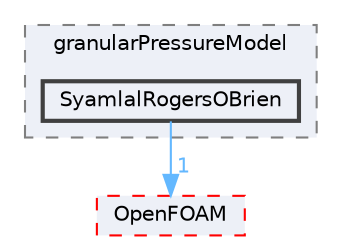 digraph "src/phaseSystemModels/twoPhaseEuler/phaseCompressibleTurbulenceModels/kineticTheoryModels/granularPressureModel/SyamlalRogersOBrien"
{
 // LATEX_PDF_SIZE
  bgcolor="transparent";
  edge [fontname=Helvetica,fontsize=10,labelfontname=Helvetica,labelfontsize=10];
  node [fontname=Helvetica,fontsize=10,shape=box,height=0.2,width=0.4];
  compound=true
  subgraph clusterdir_64e60b17469424f275e63f1425253f49 {
    graph [ bgcolor="#edf0f7", pencolor="grey50", label="granularPressureModel", fontname=Helvetica,fontsize=10 style="filled,dashed", URL="dir_64e60b17469424f275e63f1425253f49.html",tooltip=""]
  dir_16ca8da95988770afa93c1b44f018d87 [label="SyamlalRogersOBrien", fillcolor="#edf0f7", color="grey25", style="filled,bold", URL="dir_16ca8da95988770afa93c1b44f018d87.html",tooltip=""];
  }
  dir_c5473ff19b20e6ec4dfe5c310b3778a8 [label="OpenFOAM", fillcolor="#edf0f7", color="red", style="filled,dashed", URL="dir_c5473ff19b20e6ec4dfe5c310b3778a8.html",tooltip=""];
  dir_16ca8da95988770afa93c1b44f018d87->dir_c5473ff19b20e6ec4dfe5c310b3778a8 [headlabel="1", labeldistance=1.5 headhref="dir_003912_002695.html" href="dir_003912_002695.html" color="steelblue1" fontcolor="steelblue1"];
}
